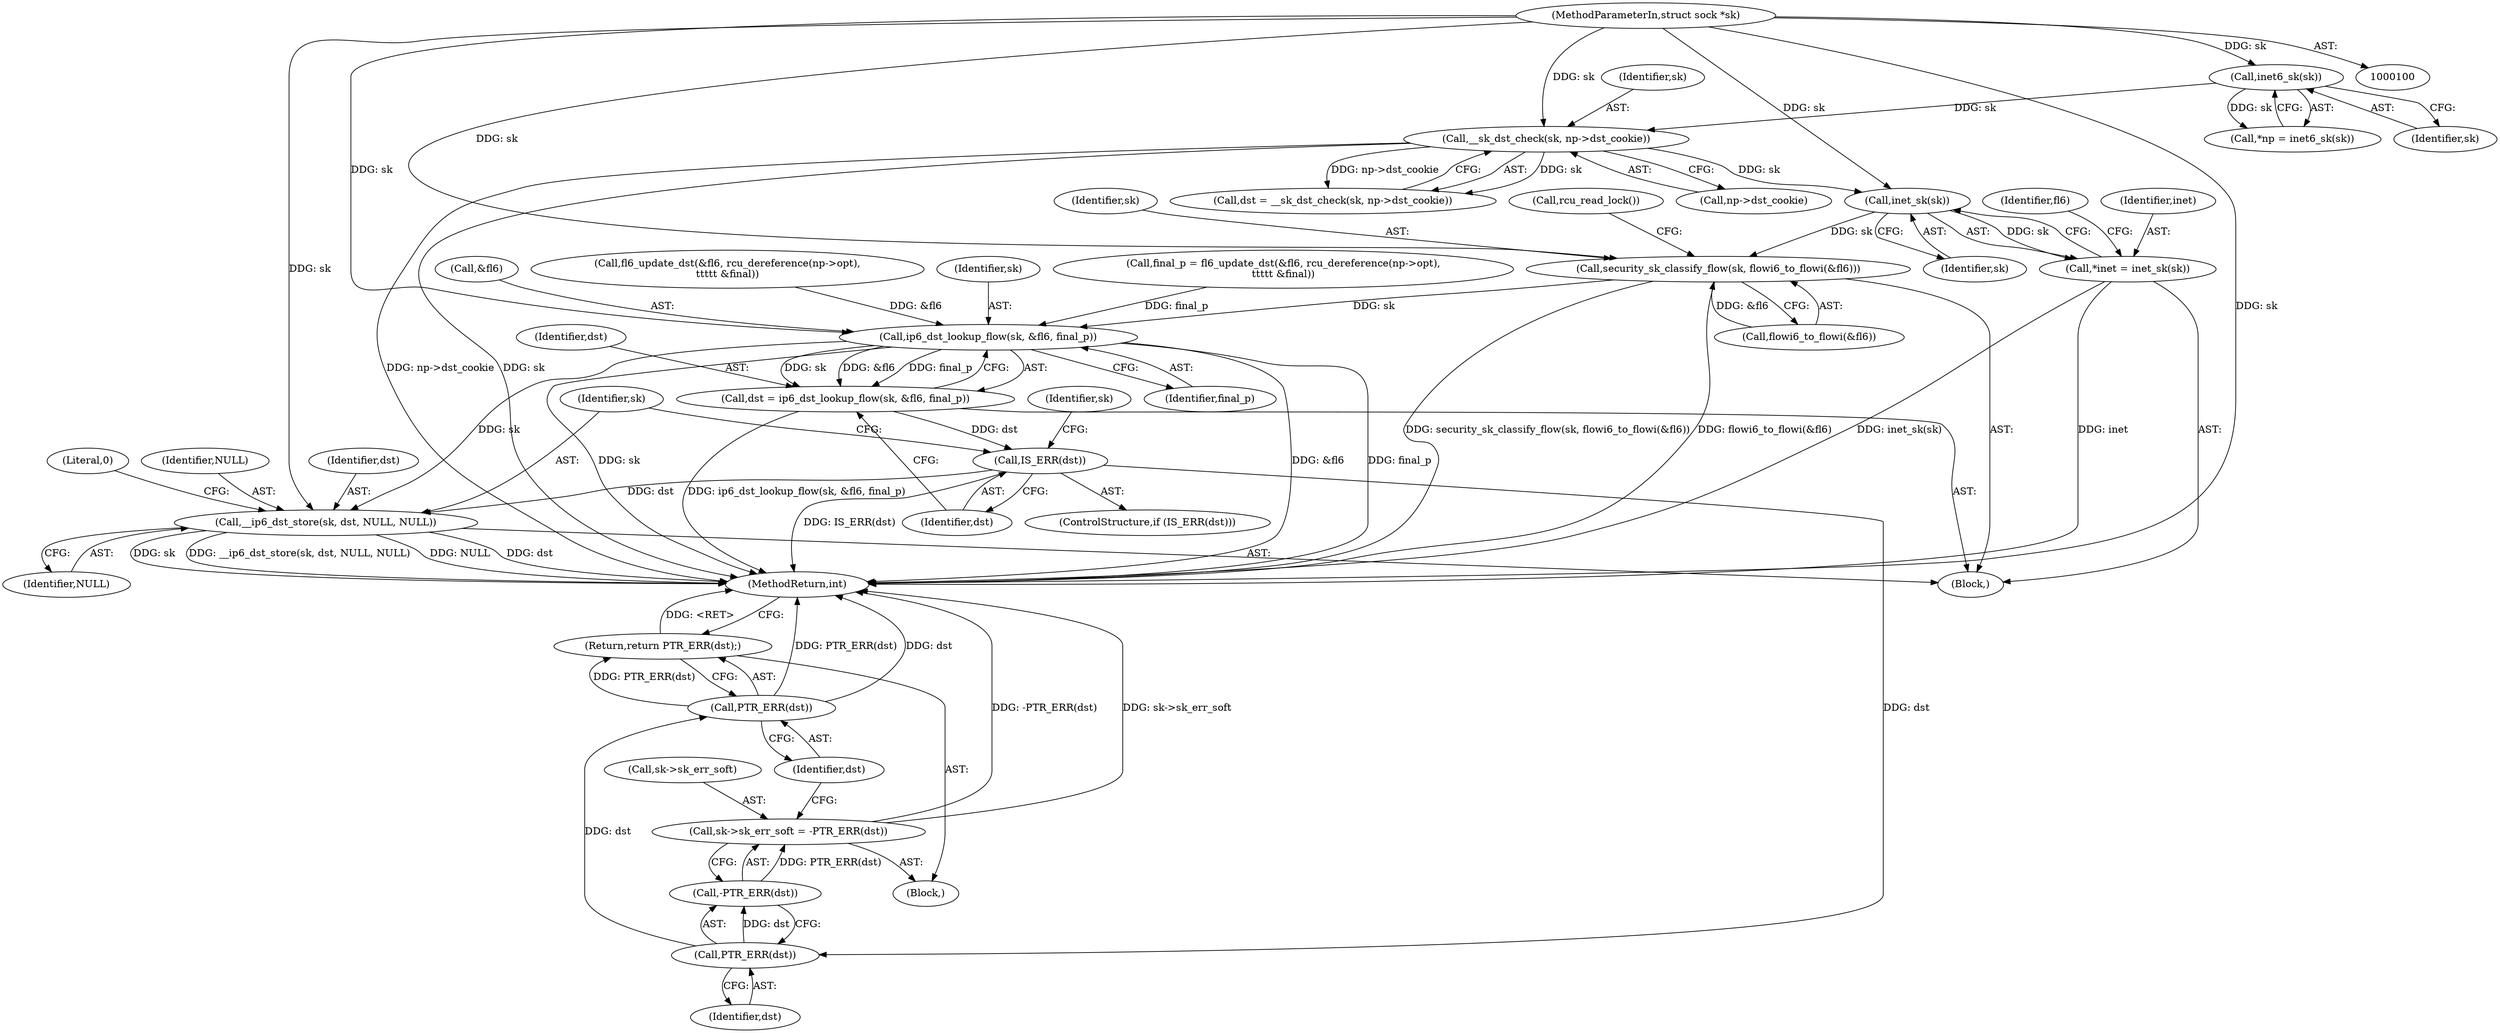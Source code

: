 digraph "0_linux_45f6fad84cc305103b28d73482b344d7f5b76f39_3@pointer" {
"1000123" [label="(Call,inet_sk(sk))"];
"1000111" [label="(Call,__sk_dst_check(sk, np->dst_cookie))"];
"1000106" [label="(Call,inet6_sk(sk))"];
"1000101" [label="(MethodParameterIn,struct sock *sk)"];
"1000121" [label="(Call,*inet = inet_sk(sk))"];
"1000190" [label="(Call,security_sk_classify_flow(sk, flowi6_to_flowi(&fl6)))"];
"1000210" [label="(Call,ip6_dst_lookup_flow(sk, &fl6, final_p))"];
"1000208" [label="(Call,dst = ip6_dst_lookup_flow(sk, &fl6, final_p))"];
"1000216" [label="(Call,IS_ERR(dst))"];
"1000229" [label="(Call,PTR_ERR(dst))"];
"1000228" [label="(Call,-PTR_ERR(dst))"];
"1000224" [label="(Call,sk->sk_err_soft = -PTR_ERR(dst))"];
"1000232" [label="(Call,PTR_ERR(dst))"];
"1000231" [label="(Return,return PTR_ERR(dst);)"];
"1000234" [label="(Call,__ip6_dst_store(sk, dst, NULL, NULL))"];
"1000217" [label="(Identifier,dst)"];
"1000119" [label="(Block,)"];
"1000240" [label="(Literal,0)"];
"1000224" [label="(Call,sk->sk_err_soft = -PTR_ERR(dst))"];
"1000198" [label="(Call,fl6_update_dst(&fl6, rcu_dereference(np->opt),\n\t\t\t\t\t &final))"];
"1000104" [label="(Call,*np = inet6_sk(sk))"];
"1000231" [label="(Return,return PTR_ERR(dst);)"];
"1000111" [label="(Call,__sk_dst_check(sk, np->dst_cookie))"];
"1000191" [label="(Identifier,sk)"];
"1000225" [label="(Call,sk->sk_err_soft)"];
"1000215" [label="(ControlStructure,if (IS_ERR(dst)))"];
"1000122" [label="(Identifier,inet)"];
"1000130" [label="(Identifier,fl6)"];
"1000232" [label="(Call,PTR_ERR(dst))"];
"1000214" [label="(Identifier,final_p)"];
"1000211" [label="(Identifier,sk)"];
"1000216" [label="(Call,IS_ERR(dst))"];
"1000109" [label="(Call,dst = __sk_dst_check(sk, np->dst_cookie))"];
"1000107" [label="(Identifier,sk)"];
"1000192" [label="(Call,flowi6_to_flowi(&fl6))"];
"1000209" [label="(Identifier,dst)"];
"1000229" [label="(Call,PTR_ERR(dst))"];
"1000236" [label="(Identifier,dst)"];
"1000196" [label="(Call,final_p = fl6_update_dst(&fl6, rcu_dereference(np->opt),\n\t\t\t\t\t &final))"];
"1000210" [label="(Call,ip6_dst_lookup_flow(sk, &fl6, final_p))"];
"1000230" [label="(Identifier,dst)"];
"1000121" [label="(Call,*inet = inet_sk(sk))"];
"1000190" [label="(Call,security_sk_classify_flow(sk, flowi6_to_flowi(&fl6)))"];
"1000195" [label="(Call,rcu_read_lock())"];
"1000113" [label="(Call,np->dst_cookie)"];
"1000241" [label="(MethodReturn,int)"];
"1000112" [label="(Identifier,sk)"];
"1000208" [label="(Call,dst = ip6_dst_lookup_flow(sk, &fl6, final_p))"];
"1000233" [label="(Identifier,dst)"];
"1000238" [label="(Identifier,NULL)"];
"1000218" [label="(Block,)"];
"1000101" [label="(MethodParameterIn,struct sock *sk)"];
"1000212" [label="(Call,&fl6)"];
"1000221" [label="(Identifier,sk)"];
"1000235" [label="(Identifier,sk)"];
"1000106" [label="(Call,inet6_sk(sk))"];
"1000228" [label="(Call,-PTR_ERR(dst))"];
"1000237" [label="(Identifier,NULL)"];
"1000123" [label="(Call,inet_sk(sk))"];
"1000234" [label="(Call,__ip6_dst_store(sk, dst, NULL, NULL))"];
"1000124" [label="(Identifier,sk)"];
"1000123" -> "1000121"  [label="AST: "];
"1000123" -> "1000124"  [label="CFG: "];
"1000124" -> "1000123"  [label="AST: "];
"1000121" -> "1000123"  [label="CFG: "];
"1000123" -> "1000121"  [label="DDG: sk"];
"1000111" -> "1000123"  [label="DDG: sk"];
"1000101" -> "1000123"  [label="DDG: sk"];
"1000123" -> "1000190"  [label="DDG: sk"];
"1000111" -> "1000109"  [label="AST: "];
"1000111" -> "1000113"  [label="CFG: "];
"1000112" -> "1000111"  [label="AST: "];
"1000113" -> "1000111"  [label="AST: "];
"1000109" -> "1000111"  [label="CFG: "];
"1000111" -> "1000241"  [label="DDG: sk"];
"1000111" -> "1000241"  [label="DDG: np->dst_cookie"];
"1000111" -> "1000109"  [label="DDG: sk"];
"1000111" -> "1000109"  [label="DDG: np->dst_cookie"];
"1000106" -> "1000111"  [label="DDG: sk"];
"1000101" -> "1000111"  [label="DDG: sk"];
"1000106" -> "1000104"  [label="AST: "];
"1000106" -> "1000107"  [label="CFG: "];
"1000107" -> "1000106"  [label="AST: "];
"1000104" -> "1000106"  [label="CFG: "];
"1000106" -> "1000104"  [label="DDG: sk"];
"1000101" -> "1000106"  [label="DDG: sk"];
"1000101" -> "1000100"  [label="AST: "];
"1000101" -> "1000241"  [label="DDG: sk"];
"1000101" -> "1000190"  [label="DDG: sk"];
"1000101" -> "1000210"  [label="DDG: sk"];
"1000101" -> "1000234"  [label="DDG: sk"];
"1000121" -> "1000119"  [label="AST: "];
"1000122" -> "1000121"  [label="AST: "];
"1000130" -> "1000121"  [label="CFG: "];
"1000121" -> "1000241"  [label="DDG: inet_sk(sk)"];
"1000121" -> "1000241"  [label="DDG: inet"];
"1000190" -> "1000119"  [label="AST: "];
"1000190" -> "1000192"  [label="CFG: "];
"1000191" -> "1000190"  [label="AST: "];
"1000192" -> "1000190"  [label="AST: "];
"1000195" -> "1000190"  [label="CFG: "];
"1000190" -> "1000241"  [label="DDG: security_sk_classify_flow(sk, flowi6_to_flowi(&fl6))"];
"1000190" -> "1000241"  [label="DDG: flowi6_to_flowi(&fl6)"];
"1000192" -> "1000190"  [label="DDG: &fl6"];
"1000190" -> "1000210"  [label="DDG: sk"];
"1000210" -> "1000208"  [label="AST: "];
"1000210" -> "1000214"  [label="CFG: "];
"1000211" -> "1000210"  [label="AST: "];
"1000212" -> "1000210"  [label="AST: "];
"1000214" -> "1000210"  [label="AST: "];
"1000208" -> "1000210"  [label="CFG: "];
"1000210" -> "1000241"  [label="DDG: &fl6"];
"1000210" -> "1000241"  [label="DDG: final_p"];
"1000210" -> "1000241"  [label="DDG: sk"];
"1000210" -> "1000208"  [label="DDG: sk"];
"1000210" -> "1000208"  [label="DDG: &fl6"];
"1000210" -> "1000208"  [label="DDG: final_p"];
"1000198" -> "1000210"  [label="DDG: &fl6"];
"1000196" -> "1000210"  [label="DDG: final_p"];
"1000210" -> "1000234"  [label="DDG: sk"];
"1000208" -> "1000119"  [label="AST: "];
"1000209" -> "1000208"  [label="AST: "];
"1000217" -> "1000208"  [label="CFG: "];
"1000208" -> "1000241"  [label="DDG: ip6_dst_lookup_flow(sk, &fl6, final_p)"];
"1000208" -> "1000216"  [label="DDG: dst"];
"1000216" -> "1000215"  [label="AST: "];
"1000216" -> "1000217"  [label="CFG: "];
"1000217" -> "1000216"  [label="AST: "];
"1000221" -> "1000216"  [label="CFG: "];
"1000235" -> "1000216"  [label="CFG: "];
"1000216" -> "1000241"  [label="DDG: IS_ERR(dst)"];
"1000216" -> "1000229"  [label="DDG: dst"];
"1000216" -> "1000234"  [label="DDG: dst"];
"1000229" -> "1000228"  [label="AST: "];
"1000229" -> "1000230"  [label="CFG: "];
"1000230" -> "1000229"  [label="AST: "];
"1000228" -> "1000229"  [label="CFG: "];
"1000229" -> "1000228"  [label="DDG: dst"];
"1000229" -> "1000232"  [label="DDG: dst"];
"1000228" -> "1000224"  [label="AST: "];
"1000224" -> "1000228"  [label="CFG: "];
"1000228" -> "1000224"  [label="DDG: PTR_ERR(dst)"];
"1000224" -> "1000218"  [label="AST: "];
"1000225" -> "1000224"  [label="AST: "];
"1000233" -> "1000224"  [label="CFG: "];
"1000224" -> "1000241"  [label="DDG: sk->sk_err_soft"];
"1000224" -> "1000241"  [label="DDG: -PTR_ERR(dst)"];
"1000232" -> "1000231"  [label="AST: "];
"1000232" -> "1000233"  [label="CFG: "];
"1000233" -> "1000232"  [label="AST: "];
"1000231" -> "1000232"  [label="CFG: "];
"1000232" -> "1000241"  [label="DDG: PTR_ERR(dst)"];
"1000232" -> "1000241"  [label="DDG: dst"];
"1000232" -> "1000231"  [label="DDG: PTR_ERR(dst)"];
"1000231" -> "1000218"  [label="AST: "];
"1000241" -> "1000231"  [label="CFG: "];
"1000231" -> "1000241"  [label="DDG: <RET>"];
"1000234" -> "1000119"  [label="AST: "];
"1000234" -> "1000238"  [label="CFG: "];
"1000235" -> "1000234"  [label="AST: "];
"1000236" -> "1000234"  [label="AST: "];
"1000237" -> "1000234"  [label="AST: "];
"1000238" -> "1000234"  [label="AST: "];
"1000240" -> "1000234"  [label="CFG: "];
"1000234" -> "1000241"  [label="DDG: NULL"];
"1000234" -> "1000241"  [label="DDG: dst"];
"1000234" -> "1000241"  [label="DDG: sk"];
"1000234" -> "1000241"  [label="DDG: __ip6_dst_store(sk, dst, NULL, NULL)"];
}
